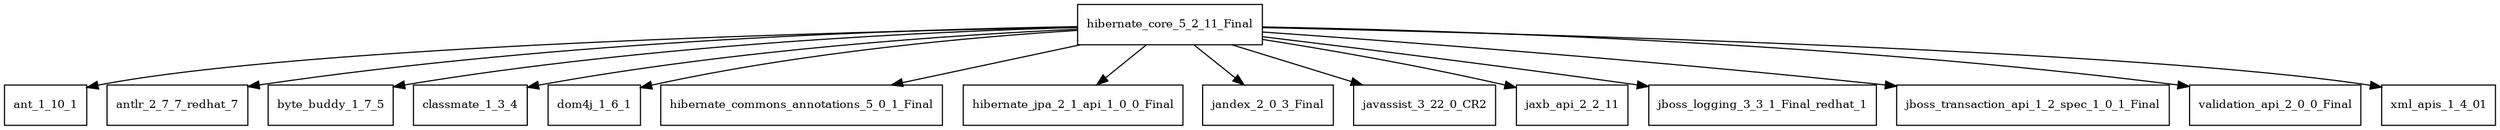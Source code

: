 digraph hibernate_core_5_2_11_Final_dependencies {
  node [shape = box, fontsize=10.0];
  hibernate_core_5_2_11_Final -> ant_1_10_1;
  hibernate_core_5_2_11_Final -> antlr_2_7_7_redhat_7;
  hibernate_core_5_2_11_Final -> byte_buddy_1_7_5;
  hibernate_core_5_2_11_Final -> classmate_1_3_4;
  hibernate_core_5_2_11_Final -> dom4j_1_6_1;
  hibernate_core_5_2_11_Final -> hibernate_commons_annotations_5_0_1_Final;
  hibernate_core_5_2_11_Final -> hibernate_jpa_2_1_api_1_0_0_Final;
  hibernate_core_5_2_11_Final -> jandex_2_0_3_Final;
  hibernate_core_5_2_11_Final -> javassist_3_22_0_CR2;
  hibernate_core_5_2_11_Final -> jaxb_api_2_2_11;
  hibernate_core_5_2_11_Final -> jboss_logging_3_3_1_Final_redhat_1;
  hibernate_core_5_2_11_Final -> jboss_transaction_api_1_2_spec_1_0_1_Final;
  hibernate_core_5_2_11_Final -> validation_api_2_0_0_Final;
  hibernate_core_5_2_11_Final -> xml_apis_1_4_01;
}
